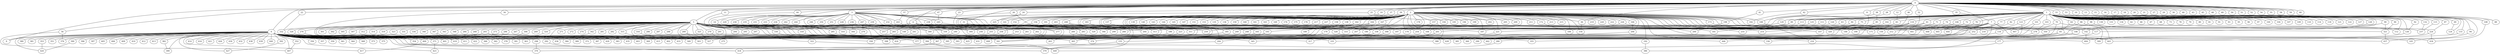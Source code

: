 
graph graphname {
    0 -- 1
0 -- 2
0 -- 3
0 -- 4
0 -- 5
0 -- 6
0 -- 7
0 -- 8
0 -- 9
0 -- 10
0 -- 11
0 -- 12
0 -- 13
0 -- 14
0 -- 15
0 -- 16
0 -- 17
0 -- 18
0 -- 19
0 -- 20
0 -- 21
0 -- 22
0 -- 23
0 -- 24
0 -- 25
0 -- 26
0 -- 27
0 -- 28
0 -- 29
0 -- 30
0 -- 31
0 -- 32
0 -- 33
0 -- 34
0 -- 35
0 -- 36
0 -- 37
0 -- 38
0 -- 39
0 -- 40
0 -- 41
0 -- 42
0 -- 43
0 -- 44
0 -- 45
0 -- 46
0 -- 47
0 -- 48
0 -- 49
0 -- 50
0 -- 51
0 -- 52
0 -- 53
0 -- 54
0 -- 55
0 -- 56
0 -- 57
0 -- 58
0 -- 59
0 -- 60
1 -- 128
1 -- 130
1 -- 131
1 -- 132
1 -- 133
1 -- 134
1 -- 129
1 -- 61
1 -- 62
1 -- 63
1 -- 64
1 -- 65
1 -- 66
1 -- 67
1 -- 68
1 -- 69
1 -- 70
1 -- 71
1 -- 72
1 -- 73
1 -- 74
1 -- 75
1 -- 76
1 -- 77
1 -- 78
1 -- 79
1 -- 80
1 -- 81
1 -- 82
1 -- 83
1 -- 84
1 -- 85
1 -- 86
1 -- 87
1 -- 88
1 -- 89
1 -- 90
1 -- 91
1 -- 92
1 -- 93
1 -- 94
1 -- 95
1 -- 96
1 -- 97
1 -- 98
1 -- 99
1 -- 100
1 -- 101
1 -- 102
1 -- 103
1 -- 104
1 -- 105
1 -- 106
1 -- 107
1 -- 108
1 -- 109
1 -- 110
1 -- 111
1 -- 112
1 -- 113
1 -- 114
1 -- 115
1 -- 116
1 -- 117
1 -- 118
1 -- 119
1 -- 120
1 -- 121
1 -- 122
1 -- 123
1 -- 124
1 -- 125
1 -- 126
1 -- 127
2 -- 135
2 -- 136
2 -- 137
2 -- 138
2 -- 139
2 -- 140
2 -- 141
2 -- 142
2 -- 143
2 -- 144
2 -- 145
2 -- 146
2 -- 147
2 -- 148
2 -- 149
2 -- 150
2 -- 151
2 -- 152
2 -- 153
2 -- 154
2 -- 155
2 -- 156
2 -- 157
2 -- 158
2 -- 159
2 -- 160
2 -- 161
2 -- 162
2 -- 163
2 -- 164
2 -- 165
2 -- 166
2 -- 167
2 -- 168
2 -- 169
2 -- 170
2 -- 171
2 -- 172
2 -- 173
2 -- 174
2 -- 175
2 -- 176
2 -- 177
2 -- 178
2 -- 179
2 -- 180
2 -- 181
2 -- 182
2 -- 183
2 -- 184
2 -- 185
2 -- 186
2 -- 187
2 -- 188
2 -- 189
2 -- 190
2 -- 191
2 -- 192
2 -- 193
2 -- 194
2 -- 195
2 -- 196
2 -- 197
2 -- 198
2 -- 199
2 -- 200
2 -- 201
2 -- 202
2 -- 203
2 -- 204
2 -- 205
2 -- 206
2 -- 207
2 -- 208
2 -- 209
2 -- 210
2 -- 211
2 -- 212
2 -- 213
2 -- 214
2 -- 215
2 -- 216
2 -- 217
2 -- 218
2 -- 219
2 -- 220
2 -- 221
2 -- 222
2 -- 223
2 -- 224
2 -- 225
2 -- 226
2 -- 227
3 -- 228
3 -- 229
3 -- 230
3 -- 231
3 -- 232
3 -- 233
3 -- 234
3 -- 235
3 -- 236
3 -- 237
3 -- 238
3 -- 239
3 -- 240
3 -- 241
3 -- 242
3 -- 243
3 -- 244
3 -- 245
3 -- 246
3 -- 247
3 -- 248
3 -- 249
3 -- 250
3 -- 251
3 -- 252
3 -- 187
4 -- 256
4 -- 258
4 -- 259
4 -- 260
4 -- 261
4 -- 262
4 -- 257
4 -- 264
4 -- 265
4 -- 263
4 -- 253
4 -- 254
4 -- 255
5 -- 266
5 -- 267
5 -- 268
5 -- 269
5 -- 270
5 -- 271
5 -- 272
5 -- 273
5 -- 274
5 -- 275
5 -- 276
5 -- 277
5 -- 278
5 -- 279
5 -- 280
5 -- 281
5 -- 282
5 -- 283
5 -- 284
5 -- 285
5 -- 286
5 -- 287
5 -- 288
5 -- 289
5 -- 290
5 -- 291
5 -- 292
5 -- 293
5 -- 294
5 -- 295
5 -- 296
5 -- 297
5 -- 298
5 -- 299
5 -- 300
5 -- 301
5 -- 302
5 -- 303
5 -- 304
5 -- 305
5 -- 306
5 -- 307
5 -- 308
5 -- 309
5 -- 310
5 -- 311
5 -- 312
5 -- 313
5 -- 314
5 -- 315
5 -- 316
5 -- 317
5 -- 318
5 -- 319
5 -- 320
5 -- 321
5 -- 322
5 -- 323
5 -- 324
5 -- 325
5 -- 326
5 -- 327
5 -- 328
5 -- 329
5 -- 330
5 -- 331
5 -- 332
5 -- 333
5 -- 334
5 -- 335
5 -- 336
5 -- 337
5 -- 338
5 -- 339
5 -- 340
5 -- 341
5 -- 342
5 -- 343
5 -- 344
5 -- 345
5 -- 346
5 -- 347
5 -- 348
5 -- 349
5 -- 350
6 -- 351
6 -- 352
6 -- 353
6 -- 354
6 -- 355
6 -- 356
6 -- 357
6 -- 358
6 -- 359
6 -- 360
6 -- 361
6 -- 362
6 -- 363
6 -- 364
6 -- 365
6 -- 366
6 -- 367
6 -- 368
6 -- 369
6 -- 370
6 -- 371
6 -- 372
6 -- 373
6 -- 374
6 -- 375
6 -- 376
6 -- 377
6 -- 378
6 -- 379
6 -- 380
6 -- 381
6 -- 382
6 -- 383
6 -- 384
6 -- 385
6 -- 386
6 -- 387
6 -- 388
6 -- 389
6 -- 390
6 -- 391
6 -- 392
6 -- 393
6 -- 394
6 -- 395
6 -- 396
6 -- 397
6 -- 398
6 -- 399
6 -- 400
6 -- 401
6 -- 402
6 -- 403
6 -- 404
6 -- 405
6 -- 406
6 -- 407
6 -- 408
6 -- 409
6 -- 410
6 -- 411
6 -- 412
6 -- 413
6 -- 414
6 -- 415
6 -- 416
6 -- 417
6 -- 418
6 -- 419
6 -- 420
6 -- 421
6 -- 422
6 -- 423
6 -- 424
6 -- 425
6 -- 426
6 -- 427
6 -- 428
6 -- 429
6 -- 430
6 -- 431
6 -- 432
6 -- 433
6 -- 434
6 -- 435
6 -- 436
6 -- 437
6 -- 438
6 -- 439
6 -- 440
6 -- 9
7 -- 448
7 -- 449
7 -- 441
7 -- 442
7 -- 443
7 -- 444
7 -- 445
7 -- 446
7 -- 447
7 -- 304
8 -- 188
8 -- 433
11 -- 310
12 -- 83
14 -- 257
14 -- 258
14 -- 424
14 -- 149
19 -- 141
22 -- 332
23 -- 283
24 -- 225
24 -- 341
25 -- 36
25 -- 266
26 -- 238
26 -- 277
28 -- 89
31 -- 389
31 -- 180
31 -- 379
32 -- 171
33 -- 108
34 -- 411
35 -- 445
36 -- 154
37 -- 152
38 -- 85
38 -- 300
38 -- 184
39 -- 191
41 -- 198
42 -- 182
44 -- 358
46 -- 148
47 -- 245
47 -- 398
53 -- 88
56 -- 376
56 -- 407
57 -- 243
61 -- 201
61 -- 425
63 -- 168
64 -- 443
64 -- 65
65 -- 105
65 -- 280
65 -- 327
69 -- 124
70 -- 360
70 -- 309
70 -- 278
71 -- 431
71 -- 221
72 -- 441
72 -- 150
74 -- 117
74 -- 190
74 -- 320
75 -- 311
75 -- 210
75 -- 214
76 -- 212
76 -- 341
77 -- 252
77 -- 327
82 -- 252
83 -- 393
84 -- 187
85 -- 337
86 -- 350
86 -- 112
87 -- 224
89 -- 181
89 -- 266
90 -- 321
92 -- 126
94 -- 437
98 -- 355
98 -- 126
99 -- 321
99 -- 146
101 -- 428
101 -- 447
102 -- 337
103 -- 278
106 -- 171
108 -- 434
111 -- 308
113 -- 333
115 -- 237
116 -- 408
117 -- 177
119 -- 374
119 -- 338
119 -- 148
120 -- 254
123 -- 218
123 -- 388
125 -- 313
125 -- 180
126 -- 404
128 -- 142
129 -- 339
132 -- 237
133 -- 443
137 -- 185
138 -- 248
142 -- 404
146 -- 216
146 -- 336
149 -- 349
155 -- 418
156 -- 258
157 -- 170
157 -- 388
157 -- 168
158 -- 249
162 -- 193
162 -- 346
162 -- 189
164 -- 299
164 -- 207
164 -- 415
165 -- 403
166 -- 206
167 -- 197
167 -- 402
172 -- 184
173 -- 448
177 -- 386
179 -- 424
183 -- 311
183 -- 383
185 -- 435
186 -- 387
188 -- 216
191 -- 313
192 -- 386
193 -- 204
193 -- 369
198 -- 200
201 -- 367
201 -- 335
203 -- 283
204 -- 370
206 -- 428
208 -- 264
208 -- 372
217 -- 329
221 -- 395
223 -- 429
224 -- 309
224 -- 434
226 -- 441
226 -- 328
227 -- 259
232 -- 256
232 -- 341
235 -- 265
235 -- 377
236 -- 300
236 -- 344
238 -- 394
239 -- 339
240 -- 394
241 -- 398
243 -- 304
245 -- 266
247 -- 408
247 -- 279
252 -- 290
253 -- 377
255 -- 384
258 -- 358
260 -- 442
260 -- 365
262 -- 263
265 -- 436
268 -- 422
270 -- 275
273 -- 366
276 -- 371
278 -- 385
280 -- 379
284 -- 411
285 -- 443
289 -- 303
289 -- 327
292 -- 418
293 -- 327
293 -- 376
296 -- 362
298 -- 370
306 -- 378
308 -- 317
315 -- 433
316 -- 349
318 -- 428
321 -- 437
322 -- 449
324 -- 391
325 -- 327
326 -- 400
328 -- 446
330 -- 341
332 -- 354
338 -- 345
338 -- 365
342 -- 363
347 -- 419
347 -- 401
352 -- 407
353 -- 420
367 -- 418
371 -- 423
382 -- 399
390 -- 420
392 -- 427
394 -- 449
400 -- 417

}
